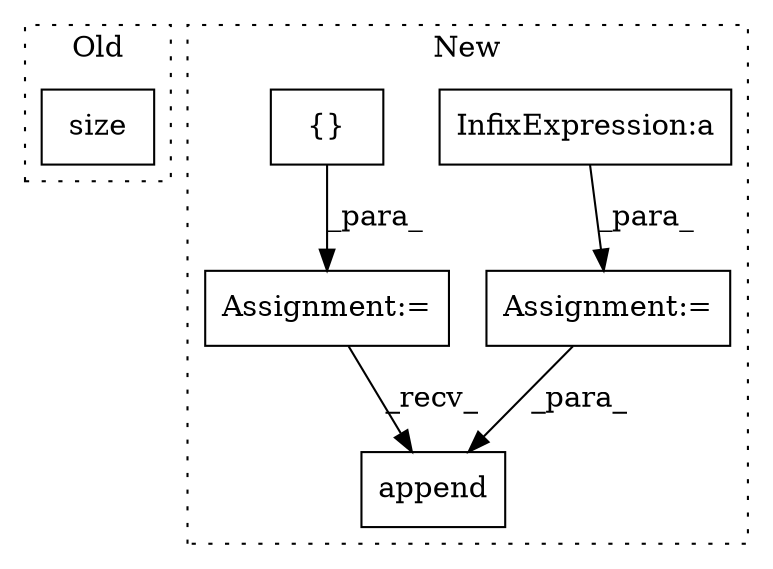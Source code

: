 digraph G {
subgraph cluster0 {
1 [label="size" a="32" s="3752,3758" l="5,1" shape="box"];
label = "Old";
style="dotted";
}
subgraph cluster1 {
2 [label="append" a="32" s="6954,6966" l="7,1" shape="box"];
3 [label="Assignment:=" a="7" s="6380" l="1" shape="box"];
4 [label="InfixExpression:a" a="27" s="6679" l="3" shape="box"];
5 [label="{}" a="4" s="6390" l="2" shape="box"];
6 [label="Assignment:=" a="7" s="6658" l="1" shape="box"];
label = "New";
style="dotted";
}
3 -> 2 [label="_recv_"];
4 -> 6 [label="_para_"];
5 -> 3 [label="_para_"];
6 -> 2 [label="_para_"];
}